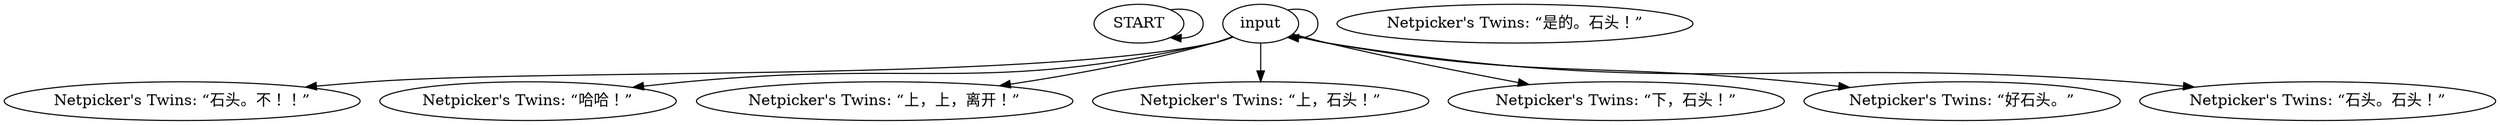 # VILLAGE / LILIENNES TWINS barks
# Two of Netpicker's kids standing around in the village, shuffling on their feet, kicking rocks and yelling barks or somesuch.
# ==================================================
digraph G {
	  0 [label="START"];
	  1 [label="input"];
	  2 [label="Netpicker's Twins: “是的。石头！”"];
	  3 [label="Netpicker's Twins: “石头。不！！”"];
	  4 [label="Netpicker's Twins: “哈哈！”"];
	  5 [label="Netpicker's Twins: “上，上，离开！”"];
	  6 [label="Netpicker's Twins: “上，石头！”"];
	  7 [label="Netpicker's Twins: “下，石头！”"];
	  8 [label="Netpicker's Twins: “好石头。”"];
	  9 [label="Netpicker's Twins: “石头。石头！”"];
	  0 -> 0
	  1 -> 1
	  1 -> 3
	  1 -> 4
	  1 -> 5
	  1 -> 6
	  1 -> 7
	  1 -> 8
	  1 -> 9
}

